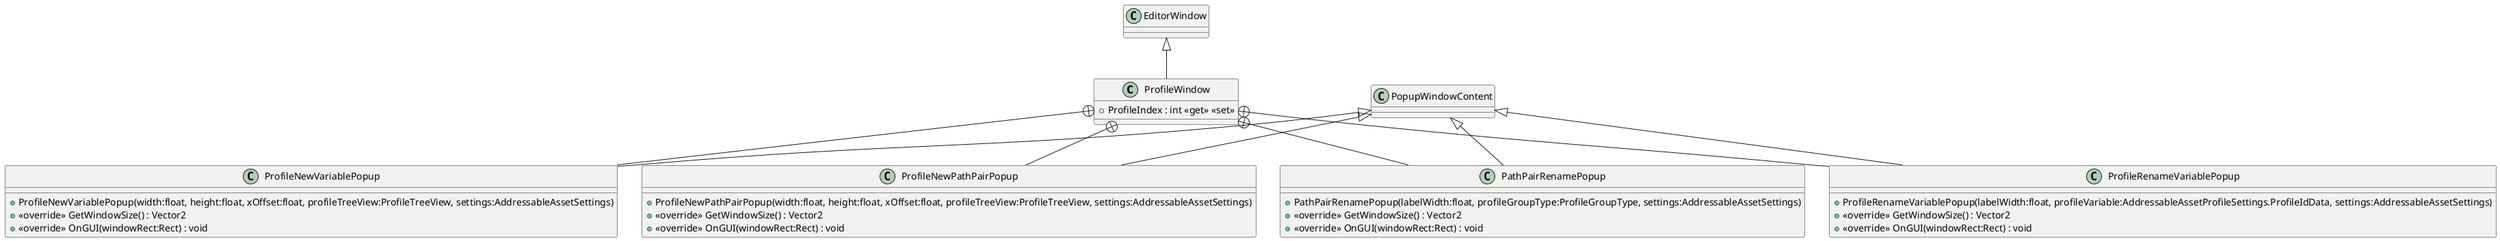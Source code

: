 @startuml
class ProfileWindow {
    + ProfileIndex : int <<get>> <<set>>
}
class PathPairRenamePopup {
    + PathPairRenamePopup(labelWidth:float, profileGroupType:ProfileGroupType, settings:AddressableAssetSettings)
    + <<override>> GetWindowSize() : Vector2
    + <<override>> OnGUI(windowRect:Rect) : void
}
class ProfileRenameVariablePopup {
    + ProfileRenameVariablePopup(labelWidth:float, profileVariable:AddressableAssetProfileSettings.ProfileIdData, settings:AddressableAssetSettings)
    + <<override>> GetWindowSize() : Vector2
    + <<override>> OnGUI(windowRect:Rect) : void
}
class ProfileNewVariablePopup {
    + ProfileNewVariablePopup(width:float, height:float, xOffset:float, profileTreeView:ProfileTreeView, settings:AddressableAssetSettings)
    + <<override>> GetWindowSize() : Vector2
    + <<override>> OnGUI(windowRect:Rect) : void
}
class ProfileNewPathPairPopup {
    + ProfileNewPathPairPopup(width:float, height:float, xOffset:float, profileTreeView:ProfileTreeView, settings:AddressableAssetSettings)
    + <<override>> GetWindowSize() : Vector2
    + <<override>> OnGUI(windowRect:Rect) : void
}
EditorWindow <|-- ProfileWindow
ProfileWindow +-- PathPairRenamePopup
PopupWindowContent <|-- PathPairRenamePopup
ProfileWindow +-- ProfileRenameVariablePopup
PopupWindowContent <|-- ProfileRenameVariablePopup
ProfileWindow +-- ProfileNewVariablePopup
PopupWindowContent <|-- ProfileNewVariablePopup
ProfileWindow +-- ProfileNewPathPairPopup
PopupWindowContent <|-- ProfileNewPathPairPopup
@enduml
